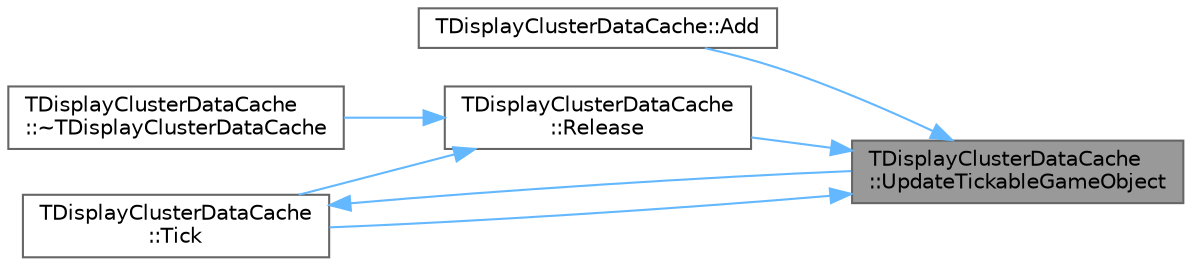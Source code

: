 digraph "TDisplayClusterDataCache::UpdateTickableGameObject"
{
 // INTERACTIVE_SVG=YES
 // LATEX_PDF_SIZE
  bgcolor="transparent";
  edge [fontname=Helvetica,fontsize=10,labelfontname=Helvetica,labelfontsize=10];
  node [fontname=Helvetica,fontsize=10,shape=box,height=0.2,width=0.4];
  rankdir="RL";
  Node1 [id="Node000001",label="TDisplayClusterDataCache\l::UpdateTickableGameObject",height=0.2,width=0.4,color="gray40", fillcolor="grey60", style="filled", fontcolor="black",tooltip="Create or remove tickable game object."];
  Node1 -> Node2 [id="edge1_Node000001_Node000002",dir="back",color="steelblue1",style="solid",tooltip=" "];
  Node2 [id="Node000002",label="TDisplayClusterDataCache::Add",height=0.2,width=0.4,color="grey40", fillcolor="white", style="filled",URL="$db/d56/classTDisplayClusterDataCache.html#a8db9bdee4db2595f0f2a56e0ba37bfda",tooltip="Register a new object."];
  Node1 -> Node3 [id="edge2_Node000001_Node000003",dir="back",color="steelblue1",style="solid",tooltip=" "];
  Node3 [id="Node000003",label="TDisplayClusterDataCache\l::Release",height=0.2,width=0.4,color="grey40", fillcolor="white", style="filled",URL="$db/d56/classTDisplayClusterDataCache.html#a3162dee3e52d84819401e5ffc68adf55",tooltip="Release the cache."];
  Node3 -> Node4 [id="edge3_Node000003_Node000004",dir="back",color="steelblue1",style="solid",tooltip=" "];
  Node4 [id="Node000004",label="TDisplayClusterDataCache\l::~TDisplayClusterDataCache",height=0.2,width=0.4,color="grey40", fillcolor="white", style="filled",URL="$db/d56/classTDisplayClusterDataCache.html#a4f9b836a40e3bfcf34a321515f700748",tooltip=" "];
  Node3 -> Node5 [id="edge4_Node000003_Node000005",dir="back",color="steelblue1",style="solid",tooltip=" "];
  Node5 [id="Node000005",label="TDisplayClusterDataCache\l::Tick",height=0.2,width=0.4,color="grey40", fillcolor="white", style="filled",URL="$db/d56/classTDisplayClusterDataCache.html#af1dc91503fbb66e021689799da90605d",tooltip="When the number of DataRef references drops to 1, these items will be removed after a timeout."];
  Node5 -> Node1 [id="edge5_Node000005_Node000001",dir="back",color="steelblue1",style="solid",tooltip=" "];
  Node1 -> Node5 [id="edge6_Node000001_Node000005",dir="back",color="steelblue1",style="solid",tooltip=" "];
}

